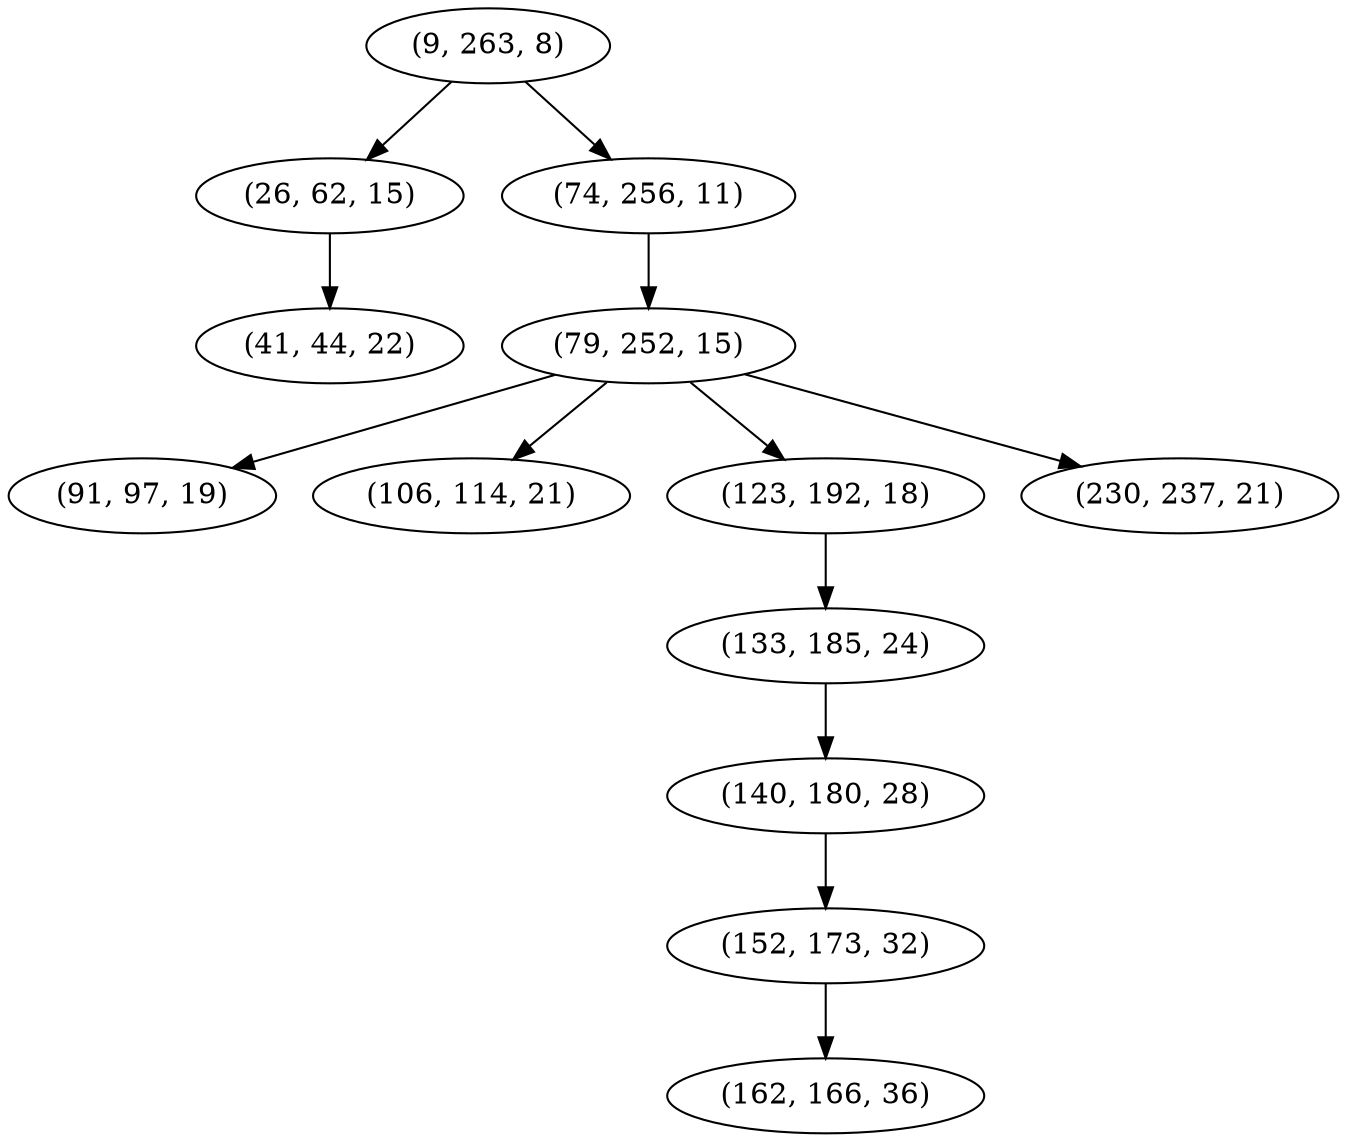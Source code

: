 digraph tree {
    "(9, 263, 8)";
    "(26, 62, 15)";
    "(41, 44, 22)";
    "(74, 256, 11)";
    "(79, 252, 15)";
    "(91, 97, 19)";
    "(106, 114, 21)";
    "(123, 192, 18)";
    "(133, 185, 24)";
    "(140, 180, 28)";
    "(152, 173, 32)";
    "(162, 166, 36)";
    "(230, 237, 21)";
    "(9, 263, 8)" -> "(26, 62, 15)";
    "(9, 263, 8)" -> "(74, 256, 11)";
    "(26, 62, 15)" -> "(41, 44, 22)";
    "(74, 256, 11)" -> "(79, 252, 15)";
    "(79, 252, 15)" -> "(91, 97, 19)";
    "(79, 252, 15)" -> "(106, 114, 21)";
    "(79, 252, 15)" -> "(123, 192, 18)";
    "(79, 252, 15)" -> "(230, 237, 21)";
    "(123, 192, 18)" -> "(133, 185, 24)";
    "(133, 185, 24)" -> "(140, 180, 28)";
    "(140, 180, 28)" -> "(152, 173, 32)";
    "(152, 173, 32)" -> "(162, 166, 36)";
}
